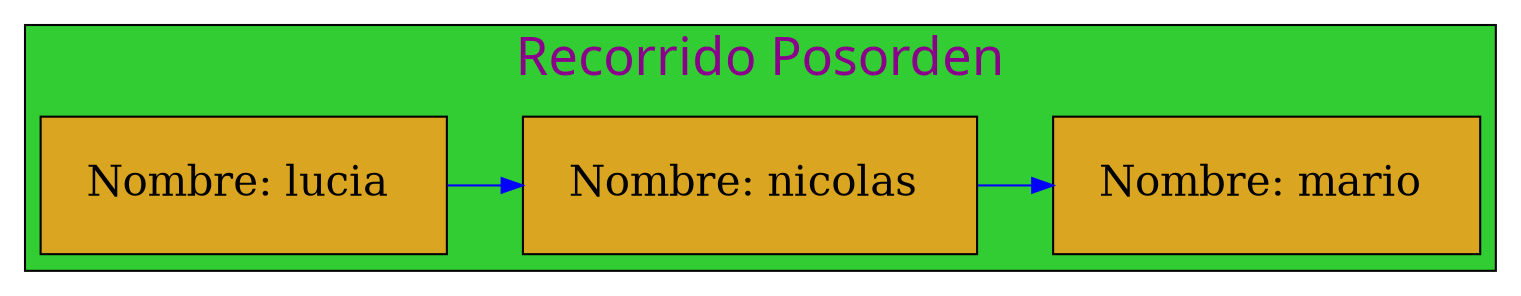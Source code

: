 digraph Posorder_Traversal{

graph[ranksep= "0.5",nodesep= "0.5"];subgraph cluster_5{

label="Recorrido Posorden";
labelloc=t;
fontcolor=magenta4;
fontname=algerian;
fontsize=25;
style=filled;
fillcolor=limegreen;

node[margin=0.3 shape=box style=filled fontcolor=black fillcolor=goldenrod fontsize=20];
{rank=same;

25770489296[label="Nombre: lucia " ];
25770490768[label="Nombre: nicolas " ];
25770476720[label="Nombre: mario " ];
};
25770489296 -> 25770490768 -> 25770476720 

[color=blue ];
}

}